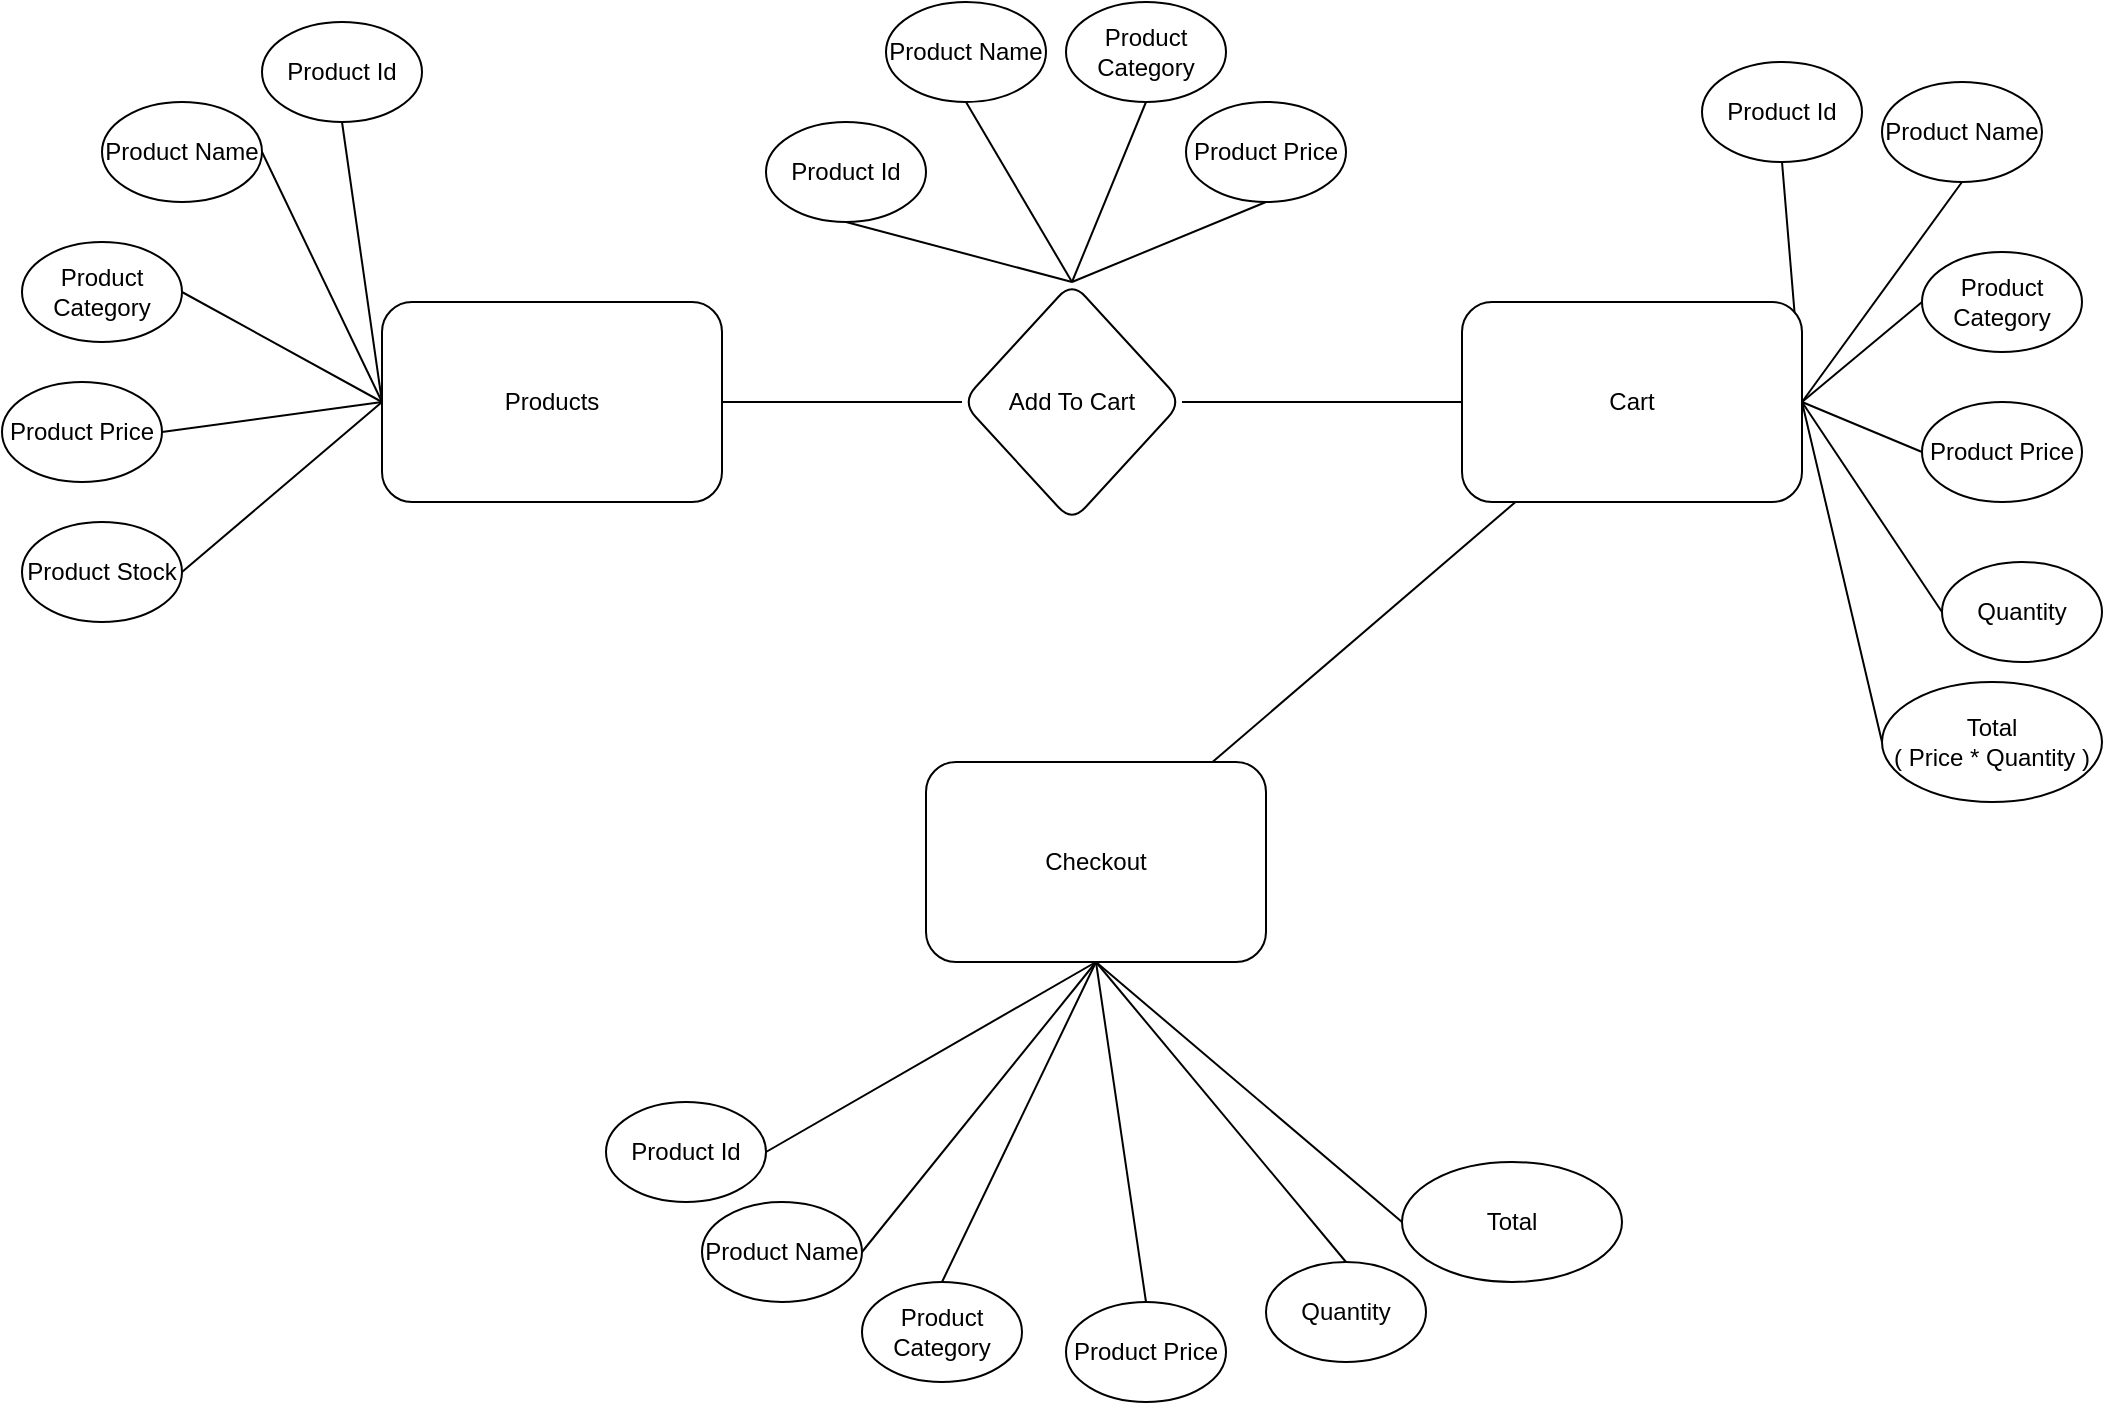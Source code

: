 <mxfile version="22.1.16" type="github">
  <diagram id="R2lEEEUBdFMjLlhIrx00" name="Page-1">
    <mxGraphModel dx="1434" dy="1640" grid="1" gridSize="10" guides="1" tooltips="1" connect="1" arrows="1" fold="1" page="1" pageScale="1" pageWidth="1100" pageHeight="850" math="0" shadow="0" extFonts="Permanent Marker^https://fonts.googleapis.com/css?family=Permanent+Marker">
      <root>
        <mxCell id="0" />
        <mxCell id="1" parent="0" />
        <mxCell id="qhj9iDrqFLKjC4mHPjqA-6" style="rounded=0;orthogonalLoop=1;jettySize=auto;html=1;exitX=0;exitY=0.5;exitDx=0;exitDy=0;entryX=0.5;entryY=1;entryDx=0;entryDy=0;endArrow=none;endFill=0;" edge="1" parent="1" source="qhj9iDrqFLKjC4mHPjqA-2" target="qhj9iDrqFLKjC4mHPjqA-3">
          <mxGeometry relative="1" as="geometry" />
        </mxCell>
        <mxCell id="qhj9iDrqFLKjC4mHPjqA-7" style="rounded=0;orthogonalLoop=1;jettySize=auto;html=1;exitX=0;exitY=0.5;exitDx=0;exitDy=0;entryX=1;entryY=0.5;entryDx=0;entryDy=0;endArrow=none;endFill=0;" edge="1" parent="1" source="qhj9iDrqFLKjC4mHPjqA-2" target="qhj9iDrqFLKjC4mHPjqA-4">
          <mxGeometry relative="1" as="geometry" />
        </mxCell>
        <mxCell id="qhj9iDrqFLKjC4mHPjqA-15" value="" style="edgeStyle=orthogonalEdgeStyle;rounded=0;orthogonalLoop=1;jettySize=auto;html=1;endArrow=none;endFill=0;" edge="1" parent="1" source="qhj9iDrqFLKjC4mHPjqA-2" target="qhj9iDrqFLKjC4mHPjqA-14">
          <mxGeometry relative="1" as="geometry" />
        </mxCell>
        <mxCell id="qhj9iDrqFLKjC4mHPjqA-19" style="rounded=0;orthogonalLoop=1;jettySize=auto;html=1;exitX=0;exitY=0.5;exitDx=0;exitDy=0;entryX=1;entryY=0.5;entryDx=0;entryDy=0;endArrow=none;endFill=0;" edge="1" parent="1" source="qhj9iDrqFLKjC4mHPjqA-2" target="qhj9iDrqFLKjC4mHPjqA-18">
          <mxGeometry relative="1" as="geometry" />
        </mxCell>
        <mxCell id="qhj9iDrqFLKjC4mHPjqA-2" value="Products" style="rounded=1;whiteSpace=wrap;html=1;" vertex="1" parent="1">
          <mxGeometry x="230" y="-450" width="170" height="100" as="geometry" />
        </mxCell>
        <mxCell id="qhj9iDrqFLKjC4mHPjqA-3" value="Product Id" style="ellipse;whiteSpace=wrap;html=1;" vertex="1" parent="1">
          <mxGeometry x="170" y="-590" width="80" height="50" as="geometry" />
        </mxCell>
        <mxCell id="qhj9iDrqFLKjC4mHPjqA-4" value="Product Name" style="ellipse;whiteSpace=wrap;html=1;" vertex="1" parent="1">
          <mxGeometry x="90" y="-550" width="80" height="50" as="geometry" />
        </mxCell>
        <mxCell id="qhj9iDrqFLKjC4mHPjqA-8" value="Product Category" style="ellipse;whiteSpace=wrap;html=1;" vertex="1" parent="1">
          <mxGeometry x="50" y="-480" width="80" height="50" as="geometry" />
        </mxCell>
        <mxCell id="qhj9iDrqFLKjC4mHPjqA-9" value="Product Price" style="ellipse;whiteSpace=wrap;html=1;" vertex="1" parent="1">
          <mxGeometry x="40" y="-410" width="80" height="50" as="geometry" />
        </mxCell>
        <mxCell id="qhj9iDrqFLKjC4mHPjqA-10" style="rounded=0;orthogonalLoop=1;jettySize=auto;html=1;exitX=0;exitY=0.5;exitDx=0;exitDy=0;entryX=1;entryY=0.5;entryDx=0;entryDy=0;endArrow=none;endFill=0;" edge="1" parent="1" source="qhj9iDrqFLKjC4mHPjqA-2" target="qhj9iDrqFLKjC4mHPjqA-8">
          <mxGeometry relative="1" as="geometry">
            <mxPoint x="240" y="-400" as="sourcePoint" />
            <mxPoint x="150" y="-455" as="targetPoint" />
          </mxGeometry>
        </mxCell>
        <mxCell id="qhj9iDrqFLKjC4mHPjqA-11" style="rounded=0;orthogonalLoop=1;jettySize=auto;html=1;exitX=0;exitY=0.5;exitDx=0;exitDy=0;entryX=1;entryY=0.5;entryDx=0;entryDy=0;endArrow=none;endFill=0;" edge="1" parent="1" source="qhj9iDrqFLKjC4mHPjqA-2" target="qhj9iDrqFLKjC4mHPjqA-9">
          <mxGeometry relative="1" as="geometry">
            <mxPoint x="240" y="-400" as="sourcePoint" />
            <mxPoint x="150" y="-340" as="targetPoint" />
          </mxGeometry>
        </mxCell>
        <mxCell id="qhj9iDrqFLKjC4mHPjqA-17" value="" style="edgeStyle=orthogonalEdgeStyle;rounded=0;orthogonalLoop=1;jettySize=auto;html=1;endArrow=none;endFill=0;" edge="1" parent="1" source="qhj9iDrqFLKjC4mHPjqA-14" target="qhj9iDrqFLKjC4mHPjqA-16">
          <mxGeometry relative="1" as="geometry" />
        </mxCell>
        <mxCell id="qhj9iDrqFLKjC4mHPjqA-28" style="rounded=0;orthogonalLoop=1;jettySize=auto;html=1;exitX=0.5;exitY=0;exitDx=0;exitDy=0;entryX=0.5;entryY=1;entryDx=0;entryDy=0;endArrow=none;endFill=0;" edge="1" parent="1" source="qhj9iDrqFLKjC4mHPjqA-14" target="qhj9iDrqFLKjC4mHPjqA-23">
          <mxGeometry relative="1" as="geometry" />
        </mxCell>
        <mxCell id="qhj9iDrqFLKjC4mHPjqA-14" value="Add To Cart" style="rhombus;whiteSpace=wrap;html=1;rounded=1;" vertex="1" parent="1">
          <mxGeometry x="520" y="-460" width="110" height="120" as="geometry" />
        </mxCell>
        <mxCell id="qhj9iDrqFLKjC4mHPjqA-39" style="rounded=0;orthogonalLoop=1;jettySize=auto;html=1;exitX=1;exitY=0.5;exitDx=0;exitDy=0;entryX=0.5;entryY=1;entryDx=0;entryDy=0;endArrow=none;endFill=0;" edge="1" parent="1" source="qhj9iDrqFLKjC4mHPjqA-16" target="qhj9iDrqFLKjC4mHPjqA-35">
          <mxGeometry relative="1" as="geometry" />
        </mxCell>
        <mxCell id="qhj9iDrqFLKjC4mHPjqA-47" value="" style="rounded=0;orthogonalLoop=1;jettySize=auto;html=1;endArrow=none;endFill=0;" edge="1" parent="1" source="qhj9iDrqFLKjC4mHPjqA-16" target="qhj9iDrqFLKjC4mHPjqA-46">
          <mxGeometry relative="1" as="geometry" />
        </mxCell>
        <mxCell id="qhj9iDrqFLKjC4mHPjqA-16" value="Cart" style="rounded=1;whiteSpace=wrap;html=1;" vertex="1" parent="1">
          <mxGeometry x="770" y="-450" width="170" height="100" as="geometry" />
        </mxCell>
        <mxCell id="qhj9iDrqFLKjC4mHPjqA-18" value="Product Stock" style="ellipse;whiteSpace=wrap;html=1;" vertex="1" parent="1">
          <mxGeometry x="50" y="-340" width="80" height="50" as="geometry" />
        </mxCell>
        <mxCell id="qhj9iDrqFLKjC4mHPjqA-21" value="Product Category" style="ellipse;whiteSpace=wrap;html=1;" vertex="1" parent="1">
          <mxGeometry x="572" y="-600" width="80" height="50" as="geometry" />
        </mxCell>
        <mxCell id="qhj9iDrqFLKjC4mHPjqA-23" value="Product Id" style="ellipse;whiteSpace=wrap;html=1;" vertex="1" parent="1">
          <mxGeometry x="422" y="-540" width="80" height="50" as="geometry" />
        </mxCell>
        <mxCell id="qhj9iDrqFLKjC4mHPjqA-25" value="Product Price" style="ellipse;whiteSpace=wrap;html=1;" vertex="1" parent="1">
          <mxGeometry x="632" y="-550" width="80" height="50" as="geometry" />
        </mxCell>
        <mxCell id="qhj9iDrqFLKjC4mHPjqA-26" value="Product Name" style="ellipse;whiteSpace=wrap;html=1;" vertex="1" parent="1">
          <mxGeometry x="482" y="-600" width="80" height="50" as="geometry" />
        </mxCell>
        <mxCell id="qhj9iDrqFLKjC4mHPjqA-29" style="rounded=0;orthogonalLoop=1;jettySize=auto;html=1;exitX=0.5;exitY=0;exitDx=0;exitDy=0;entryX=0.5;entryY=1;entryDx=0;entryDy=0;endArrow=none;endFill=0;" edge="1" parent="1" source="qhj9iDrqFLKjC4mHPjqA-14" target="qhj9iDrqFLKjC4mHPjqA-26">
          <mxGeometry relative="1" as="geometry">
            <mxPoint x="555" y="-450" as="sourcePoint" />
            <mxPoint x="460" y="-490" as="targetPoint" />
          </mxGeometry>
        </mxCell>
        <mxCell id="qhj9iDrqFLKjC4mHPjqA-30" style="rounded=0;orthogonalLoop=1;jettySize=auto;html=1;exitX=0.5;exitY=0;exitDx=0;exitDy=0;entryX=0.5;entryY=1;entryDx=0;entryDy=0;endArrow=none;endFill=0;" edge="1" parent="1" source="qhj9iDrqFLKjC4mHPjqA-14" target="qhj9iDrqFLKjC4mHPjqA-21">
          <mxGeometry relative="1" as="geometry">
            <mxPoint x="555" y="-450" as="sourcePoint" />
            <mxPoint x="510" y="-540" as="targetPoint" />
          </mxGeometry>
        </mxCell>
        <mxCell id="qhj9iDrqFLKjC4mHPjqA-33" style="rounded=0;orthogonalLoop=1;jettySize=auto;html=1;exitX=0.5;exitY=0;exitDx=0;exitDy=0;entryX=0.5;entryY=1;entryDx=0;entryDy=0;endArrow=none;endFill=0;" edge="1" parent="1" source="qhj9iDrqFLKjC4mHPjqA-14" target="qhj9iDrqFLKjC4mHPjqA-25">
          <mxGeometry relative="1" as="geometry">
            <mxPoint x="555" y="-450" as="sourcePoint" />
            <mxPoint x="600" y="-540" as="targetPoint" />
          </mxGeometry>
        </mxCell>
        <mxCell id="qhj9iDrqFLKjC4mHPjqA-34" value="Product Category" style="ellipse;whiteSpace=wrap;html=1;" vertex="1" parent="1">
          <mxGeometry x="1000" y="-475" width="80" height="50" as="geometry" />
        </mxCell>
        <mxCell id="qhj9iDrqFLKjC4mHPjqA-35" value="Product Id" style="ellipse;whiteSpace=wrap;html=1;" vertex="1" parent="1">
          <mxGeometry x="890" y="-570" width="80" height="50" as="geometry" />
        </mxCell>
        <mxCell id="qhj9iDrqFLKjC4mHPjqA-36" value="Product Price" style="ellipse;whiteSpace=wrap;html=1;" vertex="1" parent="1">
          <mxGeometry x="1000" y="-400" width="80" height="50" as="geometry" />
        </mxCell>
        <mxCell id="qhj9iDrqFLKjC4mHPjqA-37" value="Product Name" style="ellipse;whiteSpace=wrap;html=1;" vertex="1" parent="1">
          <mxGeometry x="980" y="-560" width="80" height="50" as="geometry" />
        </mxCell>
        <mxCell id="qhj9iDrqFLKjC4mHPjqA-38" value="Quantity" style="ellipse;whiteSpace=wrap;html=1;" vertex="1" parent="1">
          <mxGeometry x="1010" y="-320" width="80" height="50" as="geometry" />
        </mxCell>
        <mxCell id="qhj9iDrqFLKjC4mHPjqA-40" style="rounded=0;orthogonalLoop=1;jettySize=auto;html=1;exitX=1;exitY=0.5;exitDx=0;exitDy=0;entryX=0.5;entryY=1;entryDx=0;entryDy=0;endArrow=none;endFill=0;" edge="1" parent="1" source="qhj9iDrqFLKjC4mHPjqA-16" target="qhj9iDrqFLKjC4mHPjqA-37">
          <mxGeometry relative="1" as="geometry">
            <mxPoint x="865" y="-440" as="sourcePoint" />
            <mxPoint x="800" y="-490" as="targetPoint" />
          </mxGeometry>
        </mxCell>
        <mxCell id="qhj9iDrqFLKjC4mHPjqA-41" style="rounded=0;orthogonalLoop=1;jettySize=auto;html=1;exitX=1;exitY=0.5;exitDx=0;exitDy=0;entryX=0;entryY=0.5;entryDx=0;entryDy=0;endArrow=none;endFill=0;" edge="1" parent="1" source="qhj9iDrqFLKjC4mHPjqA-16" target="qhj9iDrqFLKjC4mHPjqA-34">
          <mxGeometry relative="1" as="geometry">
            <mxPoint x="865" y="-440" as="sourcePoint" />
            <mxPoint x="860" y="-540" as="targetPoint" />
          </mxGeometry>
        </mxCell>
        <mxCell id="qhj9iDrqFLKjC4mHPjqA-42" style="rounded=0;orthogonalLoop=1;jettySize=auto;html=1;exitX=1;exitY=0.5;exitDx=0;exitDy=0;entryX=0;entryY=0.5;entryDx=0;entryDy=0;endArrow=none;endFill=0;" edge="1" parent="1" source="qhj9iDrqFLKjC4mHPjqA-16" target="qhj9iDrqFLKjC4mHPjqA-36">
          <mxGeometry relative="1" as="geometry">
            <mxPoint x="865" y="-440" as="sourcePoint" />
            <mxPoint x="950" y="-540" as="targetPoint" />
          </mxGeometry>
        </mxCell>
        <mxCell id="qhj9iDrqFLKjC4mHPjqA-43" style="rounded=0;orthogonalLoop=1;jettySize=auto;html=1;entryX=0;entryY=0.5;entryDx=0;entryDy=0;endArrow=none;endFill=0;" edge="1" parent="1" target="qhj9iDrqFLKjC4mHPjqA-38">
          <mxGeometry relative="1" as="geometry">
            <mxPoint x="940" y="-400" as="sourcePoint" />
            <mxPoint x="1010" y="-490" as="targetPoint" />
          </mxGeometry>
        </mxCell>
        <mxCell id="qhj9iDrqFLKjC4mHPjqA-44" value="Total &lt;br&gt;( Price * Quantity )" style="ellipse;whiteSpace=wrap;html=1;" vertex="1" parent="1">
          <mxGeometry x="980" y="-260" width="110" height="60" as="geometry" />
        </mxCell>
        <mxCell id="qhj9iDrqFLKjC4mHPjqA-45" style="rounded=0;orthogonalLoop=1;jettySize=auto;html=1;entryX=0;entryY=0.5;entryDx=0;entryDy=0;endArrow=none;endFill=0;exitX=1;exitY=0.5;exitDx=0;exitDy=0;" edge="1" parent="1" source="qhj9iDrqFLKjC4mHPjqA-16" target="qhj9iDrqFLKjC4mHPjqA-44">
          <mxGeometry relative="1" as="geometry">
            <mxPoint x="950" y="-390" as="sourcePoint" />
            <mxPoint x="1020" y="-285" as="targetPoint" />
          </mxGeometry>
        </mxCell>
        <mxCell id="qhj9iDrqFLKjC4mHPjqA-46" value="Checkout" style="rounded=1;whiteSpace=wrap;html=1;" vertex="1" parent="1">
          <mxGeometry x="502" y="-220" width="170" height="100" as="geometry" />
        </mxCell>
        <mxCell id="qhj9iDrqFLKjC4mHPjqA-48" style="rounded=0;orthogonalLoop=1;jettySize=auto;html=1;exitX=0.5;exitY=1;exitDx=0;exitDy=0;entryX=1;entryY=0.5;entryDx=0;entryDy=0;endArrow=none;endFill=0;" edge="1" target="qhj9iDrqFLKjC4mHPjqA-50" parent="1" source="qhj9iDrqFLKjC4mHPjqA-46">
          <mxGeometry relative="1" as="geometry">
            <mxPoint x="590" y="-80" as="sourcePoint" />
          </mxGeometry>
        </mxCell>
        <mxCell id="qhj9iDrqFLKjC4mHPjqA-49" value="Product Category" style="ellipse;whiteSpace=wrap;html=1;" vertex="1" parent="1">
          <mxGeometry x="470" y="40" width="80" height="50" as="geometry" />
        </mxCell>
        <mxCell id="qhj9iDrqFLKjC4mHPjqA-50" value="Product Id" style="ellipse;whiteSpace=wrap;html=1;" vertex="1" parent="1">
          <mxGeometry x="342" y="-50" width="80" height="50" as="geometry" />
        </mxCell>
        <mxCell id="qhj9iDrqFLKjC4mHPjqA-51" value="Product Price" style="ellipse;whiteSpace=wrap;html=1;" vertex="1" parent="1">
          <mxGeometry x="572" y="50" width="80" height="50" as="geometry" />
        </mxCell>
        <mxCell id="qhj9iDrqFLKjC4mHPjqA-52" value="Product Name" style="ellipse;whiteSpace=wrap;html=1;" vertex="1" parent="1">
          <mxGeometry x="390" width="80" height="50" as="geometry" />
        </mxCell>
        <mxCell id="qhj9iDrqFLKjC4mHPjqA-53" value="Quantity" style="ellipse;whiteSpace=wrap;html=1;" vertex="1" parent="1">
          <mxGeometry x="672" y="30" width="80" height="50" as="geometry" />
        </mxCell>
        <mxCell id="qhj9iDrqFLKjC4mHPjqA-54" style="rounded=0;orthogonalLoop=1;jettySize=auto;html=1;exitX=0.5;exitY=1;exitDx=0;exitDy=0;entryX=1;entryY=0.5;entryDx=0;entryDy=0;endArrow=none;endFill=0;" edge="1" target="qhj9iDrqFLKjC4mHPjqA-52" parent="1" source="qhj9iDrqFLKjC4mHPjqA-46">
          <mxGeometry relative="1" as="geometry">
            <mxPoint x="590" y="-80" as="sourcePoint" />
            <mxPoint x="450" y="-170" as="targetPoint" />
          </mxGeometry>
        </mxCell>
        <mxCell id="qhj9iDrqFLKjC4mHPjqA-55" style="rounded=0;orthogonalLoop=1;jettySize=auto;html=1;exitX=0.5;exitY=1;exitDx=0;exitDy=0;entryX=0.5;entryY=0;entryDx=0;entryDy=0;endArrow=none;endFill=0;" edge="1" target="qhj9iDrqFLKjC4mHPjqA-49" parent="1" source="qhj9iDrqFLKjC4mHPjqA-46">
          <mxGeometry relative="1" as="geometry">
            <mxPoint x="590" y="-80" as="sourcePoint" />
            <mxPoint x="510" y="-220" as="targetPoint" />
          </mxGeometry>
        </mxCell>
        <mxCell id="qhj9iDrqFLKjC4mHPjqA-56" style="rounded=0;orthogonalLoop=1;jettySize=auto;html=1;exitX=0.5;exitY=1;exitDx=0;exitDy=0;entryX=0.5;entryY=0;entryDx=0;entryDy=0;endArrow=none;endFill=0;" edge="1" target="qhj9iDrqFLKjC4mHPjqA-51" parent="1" source="qhj9iDrqFLKjC4mHPjqA-46">
          <mxGeometry relative="1" as="geometry">
            <mxPoint x="590" y="-80" as="sourcePoint" />
            <mxPoint x="600" y="-220" as="targetPoint" />
          </mxGeometry>
        </mxCell>
        <mxCell id="qhj9iDrqFLKjC4mHPjqA-57" style="rounded=0;orthogonalLoop=1;jettySize=auto;html=1;entryX=0.5;entryY=0;entryDx=0;entryDy=0;endArrow=none;endFill=0;exitX=0.5;exitY=1;exitDx=0;exitDy=0;" edge="1" target="qhj9iDrqFLKjC4mHPjqA-53" parent="1" source="qhj9iDrqFLKjC4mHPjqA-46">
          <mxGeometry relative="1" as="geometry">
            <mxPoint x="590" y="-80" as="sourcePoint" />
            <mxPoint x="660" y="-170" as="targetPoint" />
          </mxGeometry>
        </mxCell>
        <mxCell id="qhj9iDrqFLKjC4mHPjqA-58" value="Total" style="ellipse;whiteSpace=wrap;html=1;" vertex="1" parent="1">
          <mxGeometry x="740" y="-20" width="110" height="60" as="geometry" />
        </mxCell>
        <mxCell id="qhj9iDrqFLKjC4mHPjqA-59" style="rounded=0;orthogonalLoop=1;jettySize=auto;html=1;entryX=0;entryY=0.5;entryDx=0;entryDy=0;endArrow=none;endFill=0;exitX=0.5;exitY=1;exitDx=0;exitDy=0;" edge="1" target="qhj9iDrqFLKjC4mHPjqA-58" parent="1" source="qhj9iDrqFLKjC4mHPjqA-46">
          <mxGeometry relative="1" as="geometry">
            <mxPoint x="590" y="-80" as="sourcePoint" />
            <mxPoint x="670" y="35" as="targetPoint" />
          </mxGeometry>
        </mxCell>
      </root>
    </mxGraphModel>
  </diagram>
</mxfile>
